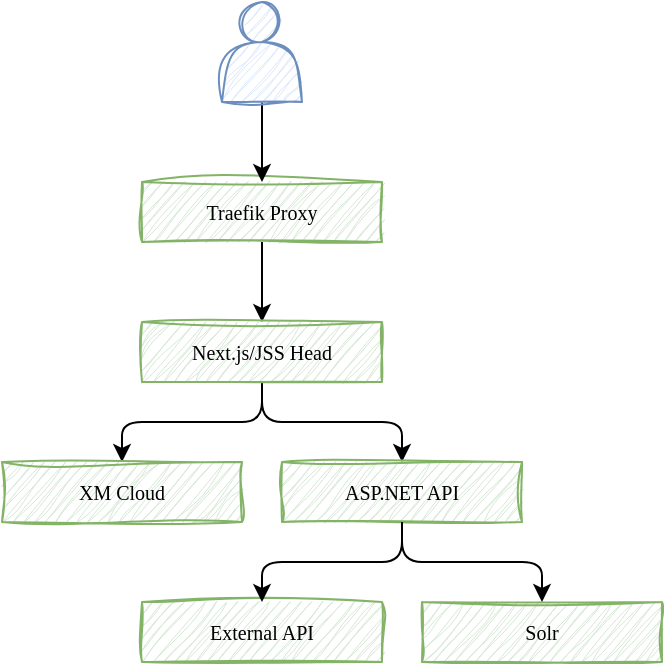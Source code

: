 <mxfile>
    <diagram id="oW3V_kv0o6hQznggvL2G" name="Page-1">
        <mxGraphModel dx="727" dy="542" grid="1" gridSize="10" guides="1" tooltips="1" connect="1" arrows="1" fold="1" page="1" pageScale="1" pageWidth="1169" pageHeight="827" math="0" shadow="0">
            <root>
                <mxCell id="0"/>
                <mxCell id="1" parent="0"/>
                <mxCell id="11" style="edgeStyle=none;html=1;exitX=0.5;exitY=1;exitDx=0;exitDy=0;entryX=0.5;entryY=0;entryDx=0;entryDy=0;" edge="1" parent="1" source="2" target="4">
                    <mxGeometry relative="1" as="geometry"/>
                </mxCell>
                <mxCell id="2" value="Traefik Proxy" style="rounded=0;whiteSpace=wrap;html=1;fillColor=#d5e8d4;strokeColor=#82b366;sketch=1;curveFitting=1;jiggle=2;fontFamily=Lucida Console;fontSize=10;" vertex="1" parent="1">
                    <mxGeometry x="240" y="110" width="120" height="30" as="geometry"/>
                </mxCell>
                <mxCell id="10" style="edgeStyle=none;html=1;entryX=0.5;entryY=0;entryDx=0;entryDy=0;" edge="1" parent="1" source="3" target="2">
                    <mxGeometry relative="1" as="geometry"/>
                </mxCell>
                <mxCell id="3" value="" style="shape=actor;whiteSpace=wrap;html=1;fillColor=#dae8fc;strokeColor=#6c8ebf;sketch=1;curveFitting=1;jiggle=2;fontFamily=Lucida Console;fontSize=10;" vertex="1" parent="1">
                    <mxGeometry x="280" y="20" width="40" height="50" as="geometry"/>
                </mxCell>
                <mxCell id="13" style="edgeStyle=orthogonalEdgeStyle;html=1;exitX=0.5;exitY=1;exitDx=0;exitDy=0;entryX=0.5;entryY=0;entryDx=0;entryDy=0;" edge="1" parent="1" source="4" target="6">
                    <mxGeometry relative="1" as="geometry"/>
                </mxCell>
                <mxCell id="14" style="edgeStyle=orthogonalEdgeStyle;html=1;exitX=0.5;exitY=1;exitDx=0;exitDy=0;entryX=0.5;entryY=0;entryDx=0;entryDy=0;" edge="1" parent="1" source="4" target="5">
                    <mxGeometry relative="1" as="geometry"/>
                </mxCell>
                <mxCell id="4" value="Next.js/JSS Head" style="rounded=0;whiteSpace=wrap;html=1;fillColor=#d5e8d4;strokeColor=#82b366;sketch=1;curveFitting=1;jiggle=2;fontFamily=Lucida Console;fontSize=10;" vertex="1" parent="1">
                    <mxGeometry x="240" y="180" width="120" height="30" as="geometry"/>
                </mxCell>
                <mxCell id="5" value="ASP.NET API" style="rounded=0;whiteSpace=wrap;html=1;fillColor=#d5e8d4;strokeColor=#82b366;sketch=1;curveFitting=1;jiggle=2;fontFamily=Lucida Console;fontSize=10;" vertex="1" parent="1">
                    <mxGeometry x="310" y="250" width="120" height="30" as="geometry"/>
                </mxCell>
                <mxCell id="6" value="XM Cloud" style="rounded=0;whiteSpace=wrap;html=1;fillColor=#d5e8d4;strokeColor=#82b366;sketch=1;curveFitting=1;jiggle=2;fontFamily=Lucida Console;fontSize=10;" vertex="1" parent="1">
                    <mxGeometry x="170" y="250" width="120" height="30" as="geometry"/>
                </mxCell>
                <mxCell id="7" value="External API" style="rounded=0;whiteSpace=wrap;html=1;fillColor=#d5e8d4;strokeColor=#82b366;sketch=1;curveFitting=1;jiggle=2;fontFamily=Lucida Console;fontSize=10;" vertex="1" parent="1">
                    <mxGeometry x="240" y="320" width="120" height="30" as="geometry"/>
                </mxCell>
                <mxCell id="8" value="Solr" style="rounded=0;whiteSpace=wrap;html=1;fillColor=#d5e8d4;strokeColor=#82b366;sketch=1;curveFitting=1;jiggle=2;fontFamily=Lucida Console;fontSize=10;" vertex="1" parent="1">
                    <mxGeometry x="380" y="320" width="120" height="30" as="geometry"/>
                </mxCell>
                <mxCell id="15" style="edgeStyle=orthogonalEdgeStyle;html=1;exitX=0.5;exitY=1;exitDx=0;exitDy=0;entryX=0.5;entryY=0;entryDx=0;entryDy=0;" edge="1" parent="1" source="5" target="8">
                    <mxGeometry relative="1" as="geometry">
                        <mxPoint x="429.48" y="290" as="sourcePoint"/>
                        <mxPoint x="489.48" y="320" as="targetPoint"/>
                    </mxGeometry>
                </mxCell>
                <mxCell id="16" style="edgeStyle=orthogonalEdgeStyle;html=1;exitX=0.5;exitY=1;exitDx=0;exitDy=0;entryX=0.5;entryY=0;entryDx=0;entryDy=0;" edge="1" parent="1" source="5" target="7">
                    <mxGeometry relative="1" as="geometry">
                        <mxPoint x="370" y="280" as="sourcePoint"/>
                        <mxPoint x="440" y="340" as="targetPoint"/>
                    </mxGeometry>
                </mxCell>
            </root>
        </mxGraphModel>
    </diagram>
</mxfile>